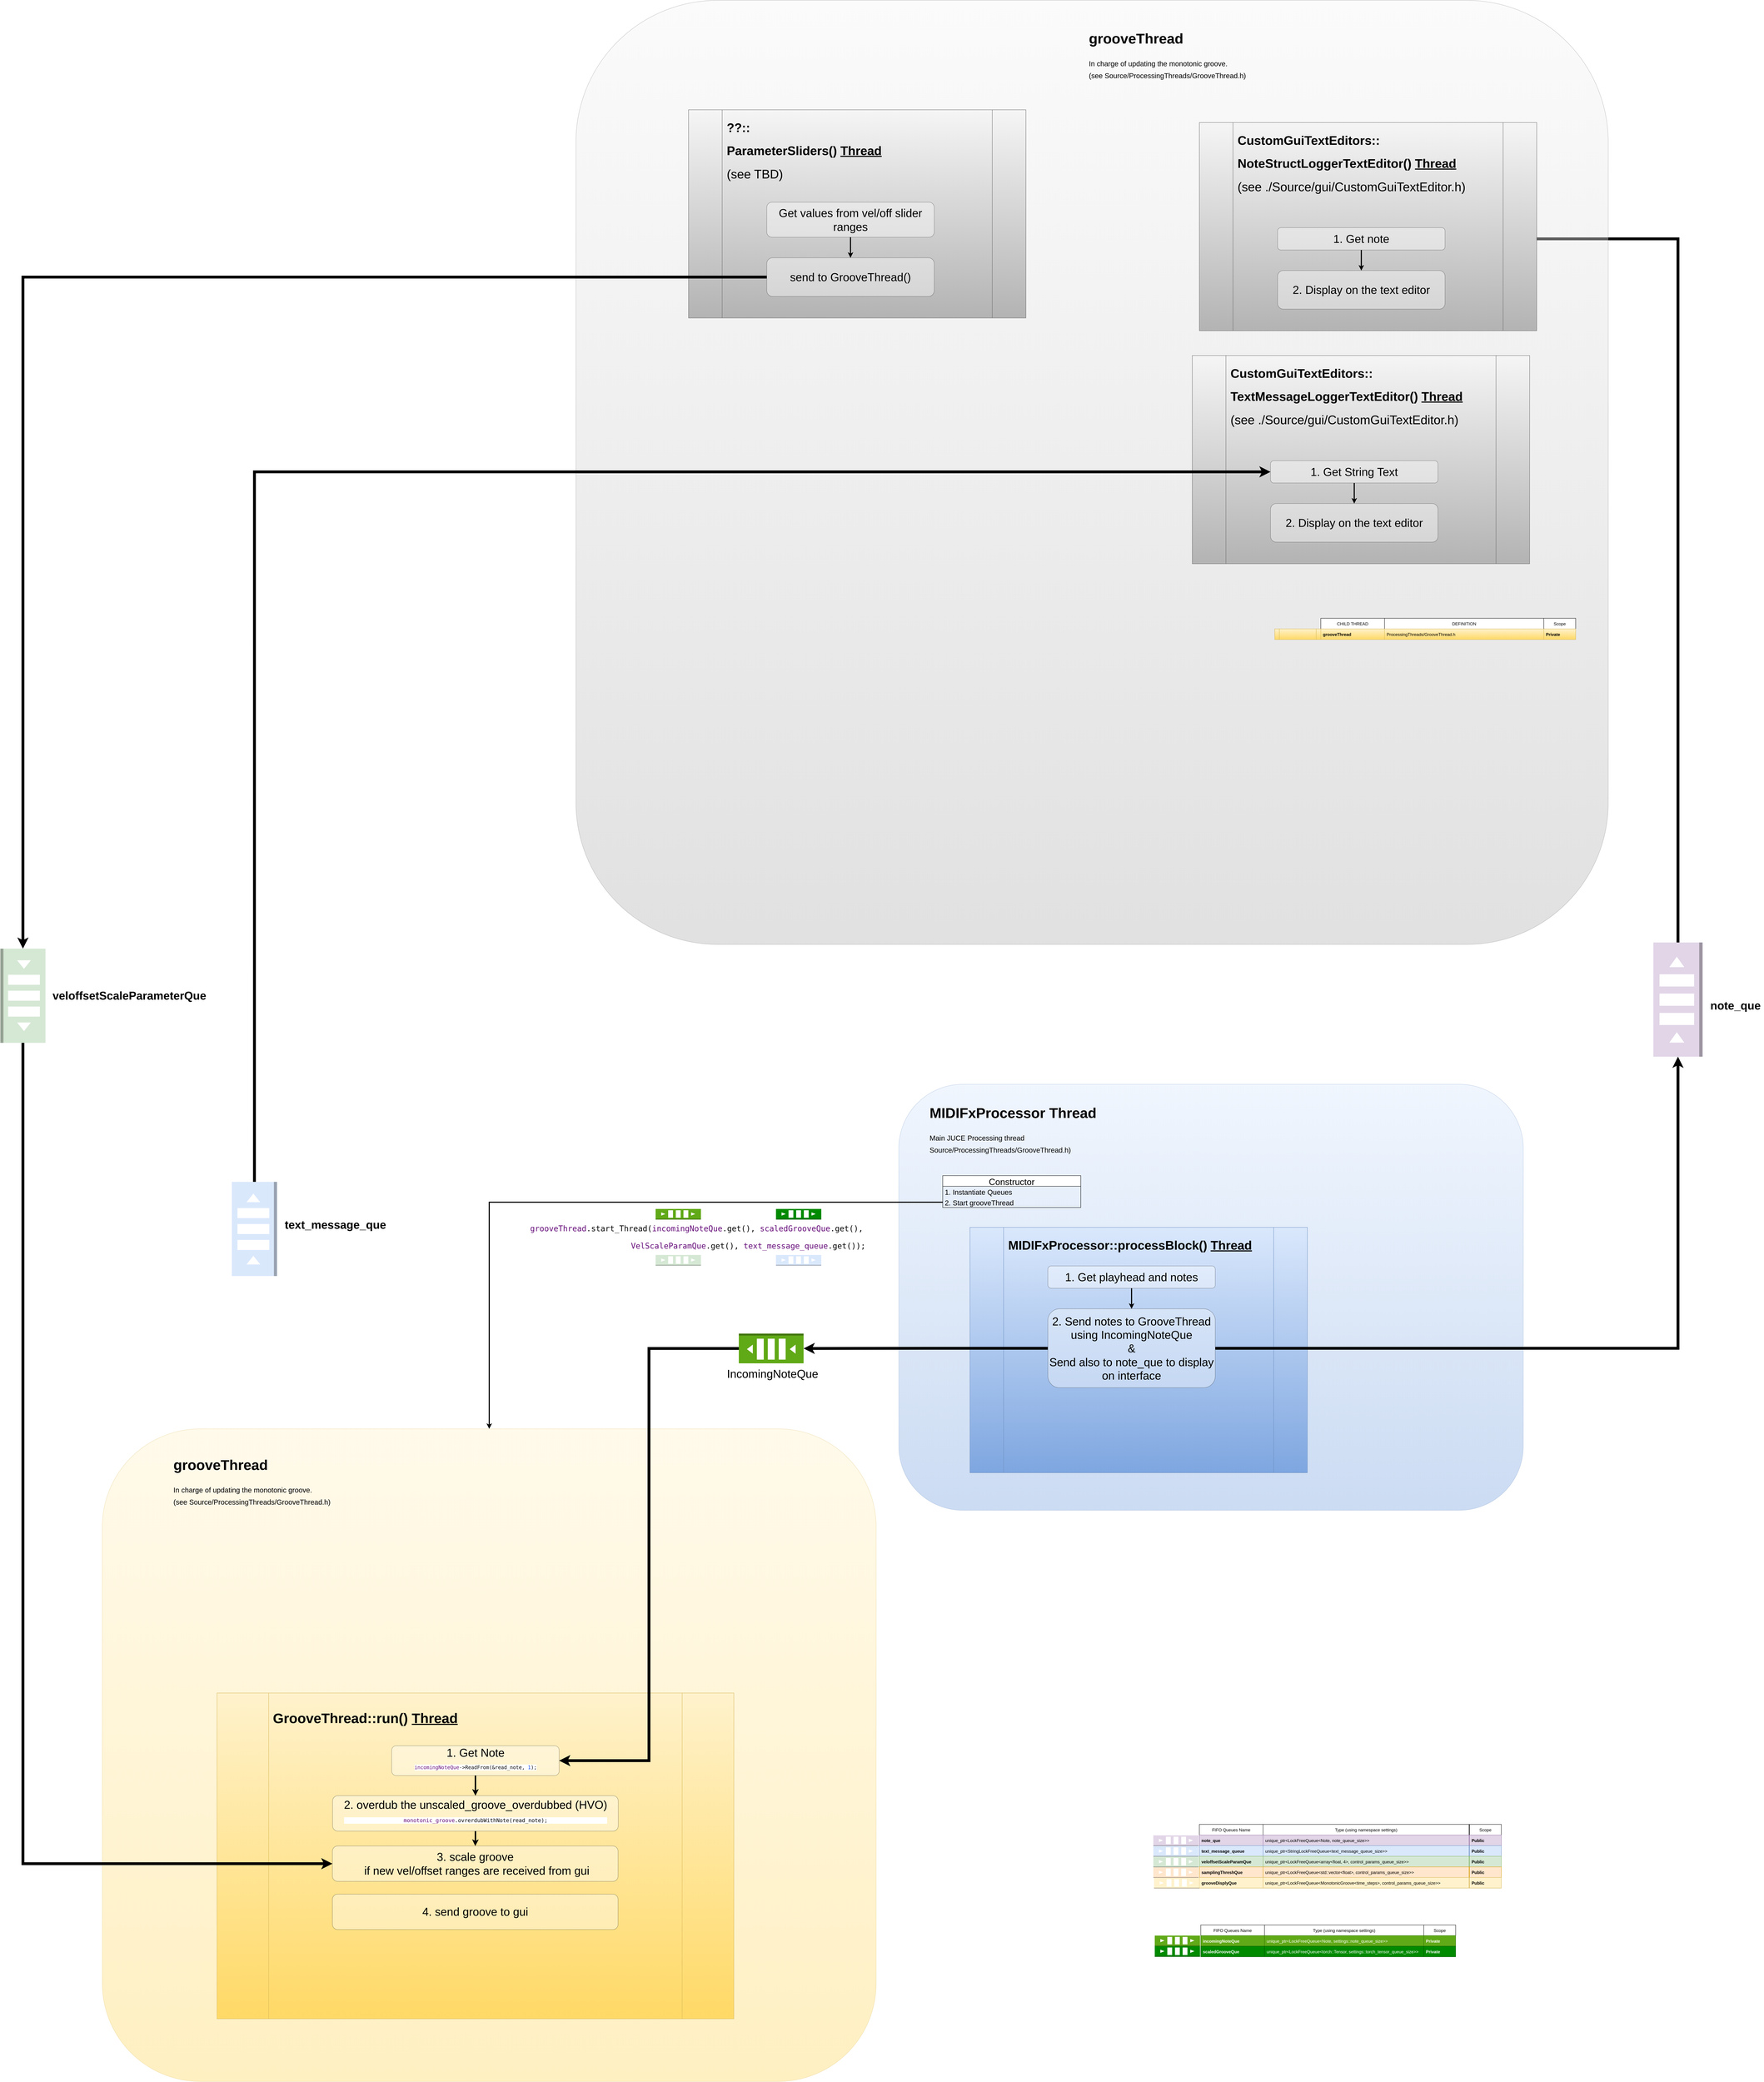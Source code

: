<mxfile version="20.2.3" type="device"><diagram name="Page-1" id="e56a1550-8fbb-45ad-956c-1786394a9013"><mxGraphModel dx="26260" dy="14520" grid="0" gridSize="10" guides="1" tooltips="1" connect="1" arrows="1" fold="1" page="1" pageScale="1" pageWidth="6000" pageHeight="6000" background="none" math="0" shadow="0"><root><mxCell id="0"/><mxCell id="1" parent="0"/><mxCell id="4PT5_sOvGqFhxjCE4nmB-190" value="" style="group" parent="1" vertex="1" connectable="0"><mxGeometry x="-11396" y="3473" width="2186" height="1843" as="geometry"/></mxCell><mxCell id="4PT5_sOvGqFhxjCE4nmB-179" value="" style="rounded=1;whiteSpace=wrap;html=1;fontSize=22;gradientDirection=south;opacity=40;fillColor=#fff2cc;strokeColor=#d6b656;gradientColor=#ffd966;" parent="4PT5_sOvGqFhxjCE4nmB-190" vertex="1"><mxGeometry width="2186" height="1843" as="geometry"/></mxCell><mxCell id="4PT5_sOvGqFhxjCE4nmB-183" value="&lt;p style=&quot;line-height: 0.6;&quot;&gt;&lt;/p&gt;&lt;h1 style=&quot;font-size: 40px;&quot;&gt;&lt;font style=&quot;font-size: 40px;&quot;&gt;grooveThread&lt;/font&gt;&lt;/h1&gt;&lt;p style=&quot;&quot;&gt;&lt;font style=&quot;font-size: 20px;&quot;&gt;In charge of updating the monotonic groove.&amp;nbsp;&lt;br&gt;&lt;/font&gt;&lt;span style=&quot;font-size: 20px; background-color: initial;&quot;&gt;(see Source/ProcessingThreads/GrooveThread.h)&lt;/span&gt;&lt;/p&gt;&lt;p&gt;&lt;/p&gt;" style="text;html=1;strokeColor=none;fillColor=none;spacing=5;spacingTop=-20;whiteSpace=wrap;overflow=hidden;rounded=0;fontSize=28;" parent="4PT5_sOvGqFhxjCE4nmB-190" vertex="1"><mxGeometry x="196" y="60" width="480" height="170" as="geometry"/></mxCell><mxCell id="4PT5_sOvGqFhxjCE4nmB-180" value="" style="group" parent="4PT5_sOvGqFhxjCE4nmB-190" vertex="1" connectable="0"><mxGeometry x="324" y="746" width="1460" height="920" as="geometry"/></mxCell><mxCell id="4PT5_sOvGqFhxjCE4nmB-181" value="&lt;h1&gt;&lt;br&gt;&lt;/h1&gt;" style="shape=process;whiteSpace=wrap;html=1;backgroundOutline=1;fillColor=#fff2cc;strokeColor=#d6b656;gradientColor=#ffd966;align=left;" parent="4PT5_sOvGqFhxjCE4nmB-180" vertex="1"><mxGeometry width="1460" height="920" as="geometry"/></mxCell><mxCell id="4PT5_sOvGqFhxjCE4nmB-185" value="&lt;p style=&quot;line-height: 0.6; font-size: 39px;&quot;&gt;&lt;/p&gt;&lt;h1 style=&quot;font-size: 39px;&quot;&gt;&lt;font style=&quot;font-size: 39px;&quot;&gt;&lt;font style=&quot;font-size: 39px; line-height: 0;&quot;&gt;GrooveThread::run() &lt;u&gt;Thread&lt;/u&gt;&lt;/font&gt;&lt;br style=&quot;font-size: 39px;&quot;&gt;&lt;/font&gt;&lt;/h1&gt;&lt;p style=&quot;font-size: 39px;&quot;&gt;&lt;/p&gt;" style="text;html=1;strokeColor=none;fillColor=none;spacing=5;spacingTop=-20;whiteSpace=wrap;overflow=hidden;rounded=0;fontSize=39;" parent="4PT5_sOvGqFhxjCE4nmB-180" vertex="1"><mxGeometry x="153" y="20" width="625" height="93" as="geometry"/></mxCell><mxCell id="sedbQKEv7gFRMfFHv74C-4" style="edgeStyle=orthogonalEdgeStyle;rounded=0;orthogonalLoop=1;jettySize=auto;html=1;exitX=0.5;exitY=1;exitDx=0;exitDy=0;entryX=0.5;entryY=0;entryDx=0;entryDy=0;strokeWidth=4;fontSize=2;" parent="4PT5_sOvGqFhxjCE4nmB-180" source="4PT5_sOvGqFhxjCE4nmB-186" target="sedbQKEv7gFRMfFHv74C-3" edge="1"><mxGeometry relative="1" as="geometry"/></mxCell><mxCell id="4PT5_sOvGqFhxjCE4nmB-186" value="1. Get Note&lt;br&gt;&lt;pre style=&quot;background-color: rgb(255, 255, 255); color: rgb(8, 8, 8); font-family: &amp;quot;JetBrains Mono&amp;quot;, monospace; font-size: 14px;&quot;&gt;&lt;span style=&quot;color:#660e7a;&quot;&gt;incomingNoteQue&lt;/span&gt;-&amp;gt;ReadFrom(&amp;amp;&lt;span style=&quot;color:#000000;&quot;&gt;read_note&lt;/span&gt;, &lt;span style=&quot;color:#1750eb;&quot;&gt;1&lt;/span&gt;);&lt;/pre&gt;" style="rounded=1;whiteSpace=wrap;html=1;fontFamily=Helvetica;fontSize=32;fontColor=default;gradientDirection=south;opacity=40;" parent="4PT5_sOvGqFhxjCE4nmB-180" vertex="1"><mxGeometry x="493.5" y="149" width="473" height="84" as="geometry"/></mxCell><mxCell id="7hCUQP2DU2QRPHGfmZsx-8" style="edgeStyle=orthogonalEdgeStyle;rounded=0;orthogonalLoop=1;jettySize=auto;html=1;exitX=0.5;exitY=1;exitDx=0;exitDy=0;entryX=0.5;entryY=0;entryDx=0;entryDy=0;fontSize=15;strokeWidth=4;" edge="1" parent="4PT5_sOvGqFhxjCE4nmB-180" source="sedbQKEv7gFRMfFHv74C-3" target="7hCUQP2DU2QRPHGfmZsx-7"><mxGeometry relative="1" as="geometry"/></mxCell><mxCell id="sedbQKEv7gFRMfFHv74C-3" value="&lt;div style=&quot;&quot;&gt;&lt;span style=&quot;background-color: initial;&quot;&gt;2. overdub the unscaled_groove_overdubbed (HVO)&lt;/span&gt;&lt;/div&gt;&lt;div style=&quot;font-size: 15px;&quot;&gt;&lt;pre style=&quot;background-color: rgb(255, 255, 255); color: rgb(8, 8, 8); font-family: &amp;quot;JetBrains Mono&amp;quot;, monospace;&quot;&gt;&lt;span style=&quot;color:#660e7a;&quot;&gt;monotonic_groove&lt;/span&gt;.ovrerdubWithNote(&lt;span style=&quot;color:#000000;&quot;&gt;read_note&lt;/span&gt;);&lt;/pre&gt;&lt;/div&gt;" style="rounded=1;whiteSpace=wrap;html=1;fontFamily=Helvetica;fontSize=32;fontColor=default;gradientDirection=south;opacity=40;align=center;" parent="4PT5_sOvGqFhxjCE4nmB-180" vertex="1"><mxGeometry x="326.5" y="290" width="807" height="100" as="geometry"/></mxCell><mxCell id="7hCUQP2DU2QRPHGfmZsx-7" value="&lt;div style=&quot;&quot;&gt;&lt;span style=&quot;background-color: initial;&quot;&gt;3. scale groove&lt;/span&gt;&lt;/div&gt;&lt;div style=&quot;&quot;&gt;&lt;span style=&quot;background-color: initial;&quot;&gt;&amp;nbsp;if new vel/offset ranges are received from gui&lt;/span&gt;&lt;/div&gt;" style="rounded=1;whiteSpace=wrap;html=1;fontFamily=Helvetica;fontSize=32;fontColor=default;gradientDirection=south;opacity=40;align=center;" vertex="1" parent="4PT5_sOvGqFhxjCE4nmB-180"><mxGeometry x="326" y="432" width="807" height="100" as="geometry"/></mxCell><mxCell id="7hCUQP2DU2QRPHGfmZsx-25" value="&lt;div style=&quot;&quot;&gt;&lt;span style=&quot;background-color: initial;&quot;&gt;4. send groove to gu&lt;/span&gt;&lt;span style=&quot;background-color: initial;&quot;&gt;i&lt;/span&gt;&lt;/div&gt;" style="rounded=1;whiteSpace=wrap;html=1;fontFamily=Helvetica;fontSize=32;fontColor=default;gradientDirection=south;opacity=40;align=center;" vertex="1" parent="4PT5_sOvGqFhxjCE4nmB-180"><mxGeometry x="326" y="568" width="807" height="100" as="geometry"/></mxCell><mxCell id="4PT5_sOvGqFhxjCE4nmB-166" value="" style="rounded=1;whiteSpace=wrap;html=1;fontSize=22;gradientDirection=south;opacity=40;fillColor=#dae8fc;strokeColor=#6c8ebf;gradientColor=#7ea6e0;" parent="1" vertex="1"><mxGeometry x="-9146" y="2500" width="1764" height="1203" as="geometry"/></mxCell><mxCell id="4PT5_sOvGqFhxjCE4nmB-132" value="&lt;p style=&quot;line-height: 0.6;&quot;&gt;&lt;/p&gt;&lt;h1 style=&quot;font-size: 40px;&quot;&gt;&lt;font style=&quot;font-size: 40px;&quot;&gt;MIDIFxProcessor Thread&lt;/font&gt;&lt;/h1&gt;&lt;p style=&quot;&quot;&gt;&lt;span style=&quot;font-size: 20px; background-color: initial;&quot;&gt;Main JUCE Processing thread Source/ProcessingThreads/GrooveThread.h)&lt;/span&gt;&lt;/p&gt;&lt;p&gt;&lt;/p&gt;" style="text;html=1;strokeColor=none;fillColor=none;spacing=5;spacingTop=-20;whiteSpace=wrap;overflow=hidden;rounded=0;fontSize=28;" parent="1" vertex="1"><mxGeometry x="-9064" y="2539" width="480" height="170" as="geometry"/></mxCell><mxCell id="4PT5_sOvGqFhxjCE4nmB-134" value="&lt;h1&gt;&lt;br&gt;&lt;/h1&gt;" style="text;html=1;strokeColor=none;fillColor=none;align=center;verticalAlign=middle;whiteSpace=wrap;rounded=0;fontSize=20;" parent="1" vertex="1"><mxGeometry x="-9169" y="2480" width="160" height="30" as="geometry"/></mxCell><mxCell id="4PT5_sOvGqFhxjCE4nmB-135" value="Constructor" style="swimlane;fontStyle=0;childLayout=stackLayout;horizontal=1;startSize=30;horizontalStack=0;resizeParent=1;resizeParentMax=0;resizeLast=0;collapsible=1;marginBottom=0;fontSize=25;" parent="1" vertex="1"><mxGeometry x="-9022" y="2758" width="390" height="90" as="geometry"/></mxCell><mxCell id="4PT5_sOvGqFhxjCE4nmB-136" value="1. Instantiate Queues" style="text;strokeColor=none;fillColor=none;align=left;verticalAlign=middle;spacingLeft=4;spacingRight=4;overflow=hidden;points=[[0,0.5],[1,0.5]];portConstraint=eastwest;rotatable=0;fontSize=20;" parent="4PT5_sOvGqFhxjCE4nmB-135" vertex="1"><mxGeometry y="30" width="390" height="30" as="geometry"/></mxCell><mxCell id="4PT5_sOvGqFhxjCE4nmB-137" value="2. Start grooveThread" style="text;strokeColor=none;fillColor=none;align=left;verticalAlign=middle;spacingLeft=4;spacingRight=4;overflow=hidden;points=[[0,0.5],[1,0.5]];portConstraint=eastwest;rotatable=0;fontSize=20;" parent="4PT5_sOvGqFhxjCE4nmB-135" vertex="1"><mxGeometry y="60" width="390" height="30" as="geometry"/></mxCell><mxCell id="4PT5_sOvGqFhxjCE4nmB-140" style="edgeStyle=orthogonalEdgeStyle;rounded=0;orthogonalLoop=1;jettySize=auto;html=1;fontSize=32;strokeWidth=3;" parent="1" source="4PT5_sOvGqFhxjCE4nmB-137" target="4PT5_sOvGqFhxjCE4nmB-179" edge="1"><mxGeometry relative="1" as="geometry"><mxPoint x="-10555.857" y="3468" as="targetPoint"/></mxGeometry></mxCell><mxCell id="4PT5_sOvGqFhxjCE4nmB-162" value="" style="group" parent="1" vertex="1" connectable="0"><mxGeometry x="-9833" y="2852" width="468.0" height="160" as="geometry"/></mxCell><mxCell id="4PT5_sOvGqFhxjCE4nmB-157" value="&lt;pre style=&quot;color: rgb(8, 8, 8); font-family: &amp;quot;JetBrains Mono&amp;quot;, monospace; font-size: 22px;&quot;&gt;&lt;font style=&quot;font-size: 22px;&quot;&gt;&lt;span style=&quot;color: rgb(102, 14, 122);&quot;&gt;grooveThread&lt;/span&gt;.start_Thread(&lt;span style=&quot;color: rgb(102, 14, 122);&quot;&gt;incomingNoteQue&lt;/span&gt;.get(), &lt;span style=&quot;color: rgb(102, 14, 122);&quot;&gt;scaledGrooveQue&lt;/span&gt;.get(), &lt;/font&gt;&lt;/pre&gt;&lt;pre style=&quot;color: rgb(8, 8, 8); font-family: &amp;quot;JetBrains Mono&amp;quot;, monospace; font-size: 22px;&quot;&gt;&lt;font style=&quot;font-size: 22px;&quot;&gt;&lt;span style=&quot;color: rgb(102, 14, 122);&quot;&gt;&lt;span style=&quot;white-space: pre;&quot;&gt;&#9;&lt;/span&gt;&lt;span style=&quot;white-space: pre;&quot;&gt;&#9;&lt;/span&gt;     VelScaleParamQue&lt;/span&gt;.get(), &lt;span style=&quot;color: rgb(102, 14, 122);&quot;&gt;text_message_queue&lt;/span&gt;.get());&lt;/font&gt;&lt;/pre&gt;" style="edgeLabel;html=1;align=center;verticalAlign=middle;resizable=0;points=[];fontSize=23;" parent="4PT5_sOvGqFhxjCE4nmB-162" vertex="1" connectable="0"><mxGeometry x="122" y="80.0" as="geometry"/></mxCell><mxCell id="4PT5_sOvGqFhxjCE4nmB-158" value="" style="outlineConnect=0;dashed=0;verticalLabelPosition=bottom;verticalAlign=top;align=center;html=1;shape=mxgraph.aws3.queue;fillColor=#dae8fc;strokeColor=#6c8ebf;" parent="4PT5_sOvGqFhxjCE4nmB-162" vertex="1"><mxGeometry x="340" y="130" width="128.0" height="30" as="geometry"/></mxCell><mxCell id="4PT5_sOvGqFhxjCE4nmB-159" value="" style="outlineConnect=0;dashed=0;verticalLabelPosition=bottom;verticalAlign=top;align=center;html=1;shape=mxgraph.aws3.queue;fillColor=#d5e8d4;strokeColor=#82b366;" parent="4PT5_sOvGqFhxjCE4nmB-162" vertex="1"><mxGeometry y="130" width="128.0" height="30" as="geometry"/></mxCell><mxCell id="4PT5_sOvGqFhxjCE4nmB-160" value="" style="outlineConnect=0;dashed=0;verticalLabelPosition=bottom;verticalAlign=top;align=center;html=1;shape=mxgraph.aws3.queue;fillColor=#60a917;strokeColor=#2D7600;fontColor=#ffffff;" parent="4PT5_sOvGqFhxjCE4nmB-162" vertex="1"><mxGeometry width="128.0" height="30" as="geometry"/></mxCell><mxCell id="4PT5_sOvGqFhxjCE4nmB-161" value="" style="outlineConnect=0;dashed=0;verticalLabelPosition=bottom;verticalAlign=top;align=center;html=1;shape=mxgraph.aws3.queue;fillColor=#008a00;strokeColor=#005700;fontColor=#ffffff;" parent="4PT5_sOvGqFhxjCE4nmB-162" vertex="1"><mxGeometry x="340" width="128.0" height="30" as="geometry"/></mxCell><mxCell id="4PT5_sOvGqFhxjCE4nmB-168" value="" style="group;fillColor=#dae8fc;gradientColor=#7ea6e0;strokeColor=#6c8ebf;" parent="1" vertex="1" connectable="0"><mxGeometry x="-8945" y="2904" width="953" height="693" as="geometry"/></mxCell><mxCell id="4PT5_sOvGqFhxjCE4nmB-131" value="&lt;h1&gt;&lt;br&gt;&lt;/h1&gt;" style="shape=process;whiteSpace=wrap;html=1;backgroundOutline=1;fillColor=#dae8fc;strokeColor=#6c8ebf;gradientColor=#7ea6e0;align=left;gradientDirection=south;" parent="4PT5_sOvGqFhxjCE4nmB-168" vertex="1"><mxGeometry width="953" height="693" as="geometry"/></mxCell><mxCell id="4PT5_sOvGqFhxjCE4nmB-167" value="&lt;p style=&quot;line-height: 0.6; font-size: 35px;&quot;&gt;&lt;/p&gt;&lt;h1 style=&quot;font-size: 35px;&quot;&gt;&lt;font style=&quot;font-size: 35px;&quot;&gt;&lt;font style=&quot;font-size: 35px; line-height: 0;&quot;&gt;MIDIFxProcessor::processBlock() &lt;u&gt;Thread&lt;/u&gt;&lt;/font&gt;&lt;br style=&quot;font-size: 35px;&quot;&gt;&lt;/font&gt;&lt;/h1&gt;&lt;p style=&quot;font-size: 35px;&quot;&gt;&lt;/p&gt;" style="text;html=1;strokeColor=none;fillColor=none;spacing=5;spacingTop=-20;whiteSpace=wrap;overflow=hidden;rounded=0;fontSize=35;" parent="4PT5_sOvGqFhxjCE4nmB-168" vertex="1"><mxGeometry x="103" y="5" width="766" height="86" as="geometry"/></mxCell><mxCell id="4PT5_sOvGqFhxjCE4nmB-187" style="edgeStyle=orthogonalEdgeStyle;shape=connector;rounded=0;orthogonalLoop=1;jettySize=auto;html=1;exitX=0.5;exitY=1;exitDx=0;exitDy=0;entryX=0.5;entryY=0;entryDx=0;entryDy=0;labelBackgroundColor=default;fontFamily=Helvetica;fontSize=45;fontColor=default;endArrow=classic;strokeColor=default;strokeWidth=3;" parent="4PT5_sOvGqFhxjCE4nmB-168" source="4PT5_sOvGqFhxjCE4nmB-169" target="4PT5_sOvGqFhxjCE4nmB-170" edge="1"><mxGeometry relative="1" as="geometry"/></mxCell><mxCell id="4PT5_sOvGqFhxjCE4nmB-169" value="1. Get playhead and notes" style="rounded=1;whiteSpace=wrap;html=1;fontFamily=Helvetica;fontSize=32;fontColor=default;gradientDirection=south;opacity=40;" parent="4PT5_sOvGqFhxjCE4nmB-168" vertex="1"><mxGeometry x="220" y="109" width="473" height="63" as="geometry"/></mxCell><mxCell id="4PT5_sOvGqFhxjCE4nmB-170" value="2. Send notes to GrooveThread&lt;br&gt;using IncomingNoteQue&lt;br&gt;&amp;amp;&lt;br&gt;Send also to note_que to display on interface" style="rounded=1;whiteSpace=wrap;html=1;fontFamily=Helvetica;fontSize=32;fontColor=default;gradientDirection=south;opacity=40;" parent="4PT5_sOvGqFhxjCE4nmB-168" vertex="1"><mxGeometry x="220" y="230" width="473" height="223" as="geometry"/></mxCell><mxCell id="4PT5_sOvGqFhxjCE4nmB-173" style="edgeStyle=orthogonalEdgeStyle;shape=connector;rounded=0;orthogonalLoop=1;jettySize=auto;html=1;labelBackgroundColor=default;fontFamily=Helvetica;fontSize=32;fontColor=default;endArrow=classic;strokeColor=default;strokeWidth=8;" parent="1" source="4PT5_sOvGqFhxjCE4nmB-170" target="4PT5_sOvGqFhxjCE4nmB-172" edge="1"><mxGeometry relative="1" as="geometry"/></mxCell><mxCell id="4PT5_sOvGqFhxjCE4nmB-178" value="" style="group" parent="1" vertex="1" connectable="0"><mxGeometry x="-9641" y="3204" width="276" height="139" as="geometry"/></mxCell><mxCell id="4PT5_sOvGqFhxjCE4nmB-172" value="" style="outlineConnect=0;dashed=0;verticalLabelPosition=bottom;verticalAlign=top;align=center;html=1;shape=mxgraph.aws3.queue;fillColor=#60a917;strokeColor=#2D7600;fontColor=#ffffff;rotation=-180;" parent="4PT5_sOvGqFhxjCE4nmB-178" vertex="1"><mxGeometry x="43" width="183" height="84" as="geometry"/></mxCell><mxCell id="4PT5_sOvGqFhxjCE4nmB-177" value="&lt;span style=&quot;font-size: 32px;&quot;&gt;IncomingNoteQue&lt;/span&gt;" style="text;html=1;align=center;verticalAlign=middle;resizable=0;points=[];autosize=1;strokeColor=none;fillColor=none;fontSize=6;fontFamily=Helvetica;fontColor=default;" parent="4PT5_sOvGqFhxjCE4nmB-178" vertex="1"><mxGeometry y="89" width="276" height="50" as="geometry"/></mxCell><mxCell id="4PT5_sOvGqFhxjCE4nmB-174" style="edgeStyle=orthogonalEdgeStyle;shape=connector;rounded=0;orthogonalLoop=1;jettySize=auto;html=1;exitX=1;exitY=0.5;exitDx=0;exitDy=0;exitPerimeter=0;labelBackgroundColor=default;fontFamily=Helvetica;fontSize=44;fontColor=default;endArrow=classic;strokeColor=default;strokeWidth=8;entryX=1;entryY=0.5;entryDx=0;entryDy=0;" parent="1" source="4PT5_sOvGqFhxjCE4nmB-172" target="4PT5_sOvGqFhxjCE4nmB-186" edge="1"><mxGeometry relative="1" as="geometry"><mxPoint x="-9924" y="3232.5" as="targetPoint"/></mxGeometry></mxCell><mxCell id="4PT5_sOvGqFhxjCE4nmB-222" style="edgeStyle=orthogonalEdgeStyle;shape=connector;rounded=0;orthogonalLoop=1;jettySize=auto;html=1;exitX=1;exitY=0.5;exitDx=0;exitDy=0;labelBackgroundColor=default;fontFamily=Helvetica;fontSize=45;fontColor=default;endArrow=classic;strokeColor=default;strokeWidth=8;" parent="1" source="4PT5_sOvGqFhxjCE4nmB-170" target="4PT5_sOvGqFhxjCE4nmB-198" edge="1"><mxGeometry relative="1" as="geometry"><mxPoint x="-6880.333" y="2261.333" as="targetPoint"/></mxGeometry></mxCell><mxCell id="4PT5_sOvGqFhxjCE4nmB-223" style="edgeStyle=orthogonalEdgeStyle;shape=connector;rounded=0;orthogonalLoop=1;jettySize=auto;html=1;entryX=1;entryY=0.5;entryDx=0;entryDy=0;labelBackgroundColor=default;fontFamily=Helvetica;fontSize=45;fontColor=default;endArrow=classic;strokeColor=default;strokeWidth=8;exitX=1;exitY=0.5;exitDx=0;exitDy=0;exitPerimeter=0;" parent="1" source="4PT5_sOvGqFhxjCE4nmB-198" target="4PT5_sOvGqFhxjCE4nmB-214" edge="1"><mxGeometry relative="1" as="geometry"/></mxCell><mxCell id="4PT5_sOvGqFhxjCE4nmB-192" value="" style="rounded=1;whiteSpace=wrap;html=1;fontSize=22;gradientDirection=south;opacity=40;fillColor=#f5f5f5;strokeColor=#666666;gradientColor=#b3b3b3;" parent="1" vertex="1"><mxGeometry x="-10058" y="-561" width="2916" height="2666" as="geometry"/></mxCell><mxCell id="4PT5_sOvGqFhxjCE4nmB-193" value="&lt;p style=&quot;line-height: 0.6;&quot;&gt;&lt;/p&gt;&lt;h1 style=&quot;font-size: 40px;&quot;&gt;&lt;font style=&quot;font-size: 40px;&quot;&gt;grooveThread&lt;/font&gt;&lt;/h1&gt;&lt;p style=&quot;&quot;&gt;&lt;font style=&quot;font-size: 20px;&quot;&gt;In charge of updating the monotonic groove.&amp;nbsp;&lt;br&gt;&lt;/font&gt;&lt;span style=&quot;font-size: 20px; background-color: initial;&quot;&gt;(see Source/ProcessingThreads/GrooveThread.h)&lt;/span&gt;&lt;/p&gt;&lt;p&gt;&lt;/p&gt;" style="text;html=1;strokeColor=none;fillColor=none;spacing=5;spacingTop=-20;whiteSpace=wrap;overflow=hidden;rounded=0;fontSize=28;" parent="1" vertex="1"><mxGeometry x="-8614" y="-495" width="480" height="170" as="geometry"/></mxCell><mxCell id="4PT5_sOvGqFhxjCE4nmB-224" value="" style="group" parent="1" vertex="1" connectable="0"><mxGeometry x="-8297" y="-216" width="953" height="588" as="geometry"/></mxCell><mxCell id="4PT5_sOvGqFhxjCE4nmB-211" value="&lt;h1&gt;&lt;br&gt;&lt;/h1&gt;" style="shape=process;whiteSpace=wrap;html=1;backgroundOutline=1;fillColor=#f5f5f5;strokeColor=#666666;gradientColor=#b3b3b3;align=left;gradientDirection=south;" parent="4PT5_sOvGqFhxjCE4nmB-224" vertex="1"><mxGeometry width="953" height="588" as="geometry"/></mxCell><mxCell id="4PT5_sOvGqFhxjCE4nmB-212" value="&lt;p style=&quot;line-height: 0.6; font-size: 35px;&quot;&gt;&lt;/p&gt;&lt;h1 style=&quot;font-size: 35px;&quot;&gt;&lt;font style=&quot;font-size: 35px;&quot;&gt;&lt;font style=&quot;font-size: 35px; line-height: 0;&quot;&gt;CustomGuiTextEditors::&lt;/font&gt;&lt;/font&gt;&lt;/h1&gt;&lt;h1 style=&quot;font-size: 35px;&quot;&gt;&lt;font style=&quot;font-size: 35px;&quot;&gt;&lt;font style=&quot;font-size: 35px; line-height: 0;&quot;&gt;NoteStructLoggerTextEditor() &lt;u&gt;Thread&lt;/u&gt;&lt;br&gt;&lt;/font&gt;&lt;/font&gt;&lt;/h1&gt;&lt;div&gt;&lt;font style=&quot;font-size: 35px;&quot;&gt;&lt;font style=&quot;font-size: 35px; line-height: 0;&quot;&gt;(see ./Source/gui/CustomGuiTextEditor.h)&lt;/font&gt;&lt;/font&gt;&lt;/div&gt;&lt;p style=&quot;font-size: 35px;&quot;&gt;&lt;/p&gt;" style="text;html=1;strokeColor=none;fillColor=none;spacing=5;spacingTop=-20;whiteSpace=wrap;overflow=hidden;rounded=0;fontSize=35;" parent="4PT5_sOvGqFhxjCE4nmB-224" vertex="1"><mxGeometry x="103" y="5" width="744" height="237" as="geometry"/></mxCell><mxCell id="4PT5_sOvGqFhxjCE4nmB-214" value="1. Get note" style="rounded=1;whiteSpace=wrap;html=1;fontFamily=Helvetica;fontSize=32;fontColor=default;gradientDirection=south;opacity=40;" parent="4PT5_sOvGqFhxjCE4nmB-224" vertex="1"><mxGeometry x="221" y="297" width="473" height="63" as="geometry"/></mxCell><mxCell id="4PT5_sOvGqFhxjCE4nmB-215" value="2. Display on the text editor" style="rounded=1;whiteSpace=wrap;html=1;fontFamily=Helvetica;fontSize=32;fontColor=default;gradientDirection=south;opacity=40;" parent="4PT5_sOvGqFhxjCE4nmB-224" vertex="1"><mxGeometry x="221" y="418" width="473" height="109" as="geometry"/></mxCell><mxCell id="4PT5_sOvGqFhxjCE4nmB-213" style="edgeStyle=orthogonalEdgeStyle;shape=connector;rounded=0;orthogonalLoop=1;jettySize=auto;html=1;exitX=0.5;exitY=1;exitDx=0;exitDy=0;entryX=0.5;entryY=0;entryDx=0;entryDy=0;labelBackgroundColor=default;fontFamily=Helvetica;fontSize=45;fontColor=default;endArrow=classic;strokeColor=default;strokeWidth=3;" parent="4PT5_sOvGqFhxjCE4nmB-224" source="4PT5_sOvGqFhxjCE4nmB-214" target="4PT5_sOvGqFhxjCE4nmB-215" edge="1"><mxGeometry relative="1" as="geometry"/></mxCell><mxCell id="4PT5_sOvGqFhxjCE4nmB-225" value="" style="group" parent="1" vertex="1" connectable="0"><mxGeometry x="-8317" y="442" width="1083" height="764" as="geometry"/></mxCell><mxCell id="4PT5_sOvGqFhxjCE4nmB-226" value="&lt;h1&gt;&lt;br&gt;&lt;/h1&gt;" style="shape=process;whiteSpace=wrap;html=1;backgroundOutline=1;fillColor=#f5f5f5;strokeColor=#666666;gradientColor=#b3b3b3;align=left;gradientDirection=south;" parent="4PT5_sOvGqFhxjCE4nmB-225" vertex="1"><mxGeometry width="953" height="588" as="geometry"/></mxCell><mxCell id="4PT5_sOvGqFhxjCE4nmB-227" value="&lt;p style=&quot;line-height: 0.6; font-size: 35px;&quot;&gt;&lt;/p&gt;&lt;h1 style=&quot;font-size: 35px;&quot;&gt;&lt;font style=&quot;font-size: 35px;&quot;&gt;&lt;font style=&quot;font-size: 35px; line-height: 0;&quot;&gt;CustomGuiTextEditors::&lt;/font&gt;&lt;/font&gt;&lt;/h1&gt;&lt;h1 style=&quot;font-size: 35px;&quot;&gt;&lt;font style=&quot;font-size: 35px;&quot;&gt;&lt;font style=&quot;font-size: 35px; line-height: 0;&quot;&gt;TextMessageLoggerTextEditor() &lt;u&gt;Thread&lt;/u&gt;&lt;br&gt;&lt;/font&gt;&lt;/font&gt;&lt;/h1&gt;&lt;div&gt;&lt;font style=&quot;font-size: 35px;&quot;&gt;&lt;font style=&quot;font-size: 35px; line-height: 0;&quot;&gt;(see ./Source/gui/CustomGuiTextEditor.h)&lt;/font&gt;&lt;/font&gt;&lt;/div&gt;&lt;p style=&quot;font-size: 35px;&quot;&gt;&lt;/p&gt;" style="text;html=1;strokeColor=none;fillColor=none;spacing=5;spacingTop=-20;whiteSpace=wrap;overflow=hidden;rounded=0;fontSize=35;" parent="4PT5_sOvGqFhxjCE4nmB-225" vertex="1"><mxGeometry x="103" y="5" width="744" height="237" as="geometry"/></mxCell><mxCell id="4PT5_sOvGqFhxjCE4nmB-228" value="1. Get String Text" style="rounded=1;whiteSpace=wrap;html=1;fontFamily=Helvetica;fontSize=32;fontColor=default;gradientDirection=south;opacity=40;" parent="4PT5_sOvGqFhxjCE4nmB-225" vertex="1"><mxGeometry x="221" y="297" width="473" height="63" as="geometry"/></mxCell><mxCell id="4PT5_sOvGqFhxjCE4nmB-229" value="2. Display on the text editor" style="rounded=1;whiteSpace=wrap;html=1;fontFamily=Helvetica;fontSize=32;fontColor=default;gradientDirection=south;opacity=40;" parent="4PT5_sOvGqFhxjCE4nmB-225" vertex="1"><mxGeometry x="221" y="418" width="473" height="109" as="geometry"/></mxCell><mxCell id="4PT5_sOvGqFhxjCE4nmB-230" style="edgeStyle=orthogonalEdgeStyle;shape=connector;rounded=0;orthogonalLoop=1;jettySize=auto;html=1;exitX=0.5;exitY=1;exitDx=0;exitDy=0;entryX=0.5;entryY=0;entryDx=0;entryDy=0;labelBackgroundColor=default;fontFamily=Helvetica;fontSize=45;fontColor=default;endArrow=classic;strokeColor=default;strokeWidth=3;" parent="4PT5_sOvGqFhxjCE4nmB-225" source="4PT5_sOvGqFhxjCE4nmB-228" target="4PT5_sOvGqFhxjCE4nmB-229" edge="1"><mxGeometry relative="1" as="geometry"/></mxCell><mxCell id="4PT5_sOvGqFhxjCE4nmB-188" value="" style="group" parent="4PT5_sOvGqFhxjCE4nmB-225" vertex="1" connectable="0"><mxGeometry x="233" y="454" width="850" height="310" as="geometry"/></mxCell><mxCell id="4PT5_sOvGqFhxjCE4nmB-124" value="" style="group" parent="4PT5_sOvGqFhxjCE4nmB-188" vertex="1" connectable="0"><mxGeometry y="288" width="850" height="60" as="geometry"/></mxCell><mxCell id="4PT5_sOvGqFhxjCE4nmB-53" value="CHILD THREAD" style="swimlane;fontStyle=0;childLayout=stackLayout;horizontal=1;startSize=30;horizontalStack=0;resizeParent=1;resizeParentMax=0;resizeLast=0;collapsible=1;marginBottom=0;" parent="4PT5_sOvGqFhxjCE4nmB-124" vertex="1"><mxGeometry x="130" width="180" height="60" as="geometry"><mxRectangle x="1090" y="20" width="150" height="30" as="alternateBounds"/></mxGeometry></mxCell><mxCell id="4PT5_sOvGqFhxjCE4nmB-54" value="grooveThread" style="text;strokeColor=#d6b656;fillColor=#fff2cc;align=left;verticalAlign=middle;spacingLeft=4;spacingRight=4;overflow=hidden;points=[[0,0.5],[1,0.5]];portConstraint=eastwest;rotatable=0;fontStyle=1;gradientColor=#ffd966;" parent="4PT5_sOvGqFhxjCE4nmB-53" vertex="1"><mxGeometry y="30" width="180" height="30" as="geometry"/></mxCell><mxCell id="4PT5_sOvGqFhxjCE4nmB-61" value="DEFINITION" style="swimlane;fontStyle=0;childLayout=stackLayout;horizontal=1;startSize=30;horizontalStack=0;resizeParent=1;resizeParentMax=0;resizeLast=0;collapsible=1;marginBottom=0;" parent="4PT5_sOvGqFhxjCE4nmB-124" vertex="1"><mxGeometry x="310" width="450" height="60" as="geometry"><mxRectangle x="1270" y="20" width="70" height="30" as="alternateBounds"/></mxGeometry></mxCell><mxCell id="4PT5_sOvGqFhxjCE4nmB-62" value="ProcessingThreads/GrooveThread.h" style="text;strokeColor=#d6b656;fillColor=#fff2cc;align=left;verticalAlign=middle;spacingLeft=4;spacingRight=4;overflow=hidden;points=[[0,0.5],[1,0.5]];portConstraint=eastwest;rotatable=0;gradientColor=#ffd966;" parent="4PT5_sOvGqFhxjCE4nmB-61" vertex="1"><mxGeometry y="30" width="450" height="30" as="geometry"/></mxCell><mxCell id="4PT5_sOvGqFhxjCE4nmB-69" value="Scope" style="swimlane;fontStyle=0;childLayout=stackLayout;horizontal=1;startSize=30;horizontalStack=0;resizeParent=1;resizeParentMax=0;resizeLast=0;collapsible=1;marginBottom=0;" parent="4PT5_sOvGqFhxjCE4nmB-124" vertex="1"><mxGeometry x="760" width="90" height="60" as="geometry"><mxRectangle x="1090" y="20" width="150" height="30" as="alternateBounds"/></mxGeometry></mxCell><mxCell id="4PT5_sOvGqFhxjCE4nmB-70" value="Private" style="text;strokeColor=#d6b656;fillColor=#fff2cc;align=left;verticalAlign=middle;spacingLeft=4;spacingRight=4;overflow=hidden;points=[[0,0.5],[1,0.5]];portConstraint=eastwest;rotatable=0;fontStyle=1;gradientColor=#ffd966;" parent="4PT5_sOvGqFhxjCE4nmB-69" vertex="1"><mxGeometry y="30" width="90" height="30" as="geometry"/></mxCell><mxCell id="4PT5_sOvGqFhxjCE4nmB-88" value="" style="shape=process;whiteSpace=wrap;html=1;backgroundOutline=1;fillColor=#fff2cc;strokeColor=#d6b656;gradientColor=#ffd966;" parent="4PT5_sOvGqFhxjCE4nmB-124" vertex="1"><mxGeometry y="30" width="130" height="30" as="geometry"/></mxCell><mxCell id="sedbQKEv7gFRMfFHv74C-1" style="edgeStyle=orthogonalEdgeStyle;rounded=0;orthogonalLoop=1;jettySize=auto;html=1;exitX=1;exitY=0.5;exitDx=0;exitDy=0;exitPerimeter=0;entryX=0;entryY=0.5;entryDx=0;entryDy=0;strokeWidth=8;" parent="1" source="4PT5_sOvGqFhxjCE4nmB-234" target="4PT5_sOvGqFhxjCE4nmB-228" edge="1"><mxGeometry relative="1" as="geometry"/></mxCell><mxCell id="sedbQKEv7gFRMfFHv74C-2" value="" style="group" parent="1" vertex="1" connectable="0"><mxGeometry x="-11030" y="2775.5" width="444" height="266" as="geometry"/></mxCell><mxCell id="4PT5_sOvGqFhxjCE4nmB-235" value="&lt;span style=&quot;font-size: 32px;&quot;&gt;text_message_que&lt;/span&gt;" style="text;html=1;align=center;verticalAlign=middle;resizable=0;points=[];autosize=1;strokeColor=none;fillColor=none;fontSize=6;fontFamily=Helvetica;fontColor=default;fontStyle=1" parent="sedbQKEv7gFRMfFHv74C-2" vertex="1"><mxGeometry x="140" y="96.5" width="304" height="50" as="geometry"/></mxCell><mxCell id="4PT5_sOvGqFhxjCE4nmB-234" value="" style="outlineConnect=0;dashed=0;verticalLabelPosition=bottom;verticalAlign=top;align=center;html=1;shape=mxgraph.aws3.queue;fillColor=#dae8fc;strokeColor=#6c8ebf;rotation=-90;" parent="sedbQKEv7gFRMfFHv74C-2" vertex="1"><mxGeometry x="-69.25" y="69.25" width="266" height="127.5" as="geometry"/></mxCell><mxCell id="4PT5_sOvGqFhxjCE4nmB-199" value="&lt;span style=&quot;font-size: 32px;&quot;&gt;note_que&lt;/span&gt;" style="text;html=1;align=center;verticalAlign=middle;resizable=0;points=[];autosize=1;strokeColor=none;fillColor=none;fontSize=6;fontFamily=Helvetica;fontColor=default;fontStyle=1" parent="1" vertex="1"><mxGeometry x="-6863" y="2253" width="160" height="50" as="geometry"/></mxCell><mxCell id="4PT5_sOvGqFhxjCE4nmB-198" value="" style="outlineConnect=0;dashed=0;verticalLabelPosition=bottom;verticalAlign=top;align=center;html=1;shape=mxgraph.aws3.queue;fillColor=#e1d5e7;strokeColor=#9673a6;rotation=-90;" parent="1" vertex="1"><mxGeometry x="-7106.25" y="2191.25" width="322.5" height="139" as="geometry"/></mxCell><mxCell id="7hCUQP2DU2QRPHGfmZsx-1" value="" style="group" vertex="1" connectable="0" parent="1"><mxGeometry x="-9740" y="-252" width="953" height="588" as="geometry"/></mxCell><mxCell id="7hCUQP2DU2QRPHGfmZsx-2" value="&lt;h1&gt;&lt;br&gt;&lt;/h1&gt;" style="shape=process;whiteSpace=wrap;html=1;backgroundOutline=1;fillColor=#f5f5f5;strokeColor=#666666;gradientColor=#b3b3b3;align=left;gradientDirection=south;" vertex="1" parent="7hCUQP2DU2QRPHGfmZsx-1"><mxGeometry width="953" height="588" as="geometry"/></mxCell><mxCell id="7hCUQP2DU2QRPHGfmZsx-3" value="&lt;p style=&quot;line-height: 0.6; font-size: 35px;&quot;&gt;&lt;/p&gt;&lt;h1 style=&quot;font-size: 35px;&quot;&gt;&lt;font style=&quot;font-size: 35px;&quot;&gt;&lt;font style=&quot;font-size: 35px; line-height: 0;&quot;&gt;??::&lt;/font&gt;&lt;/font&gt;&lt;/h1&gt;&lt;h1 style=&quot;font-size: 35px;&quot;&gt;&lt;font style=&quot;font-size: 35px;&quot;&gt;&lt;font style=&quot;font-size: 35px; line-height: 0;&quot;&gt;ParameterSliders() &lt;u&gt;Thread&lt;/u&gt;&lt;br&gt;&lt;/font&gt;&lt;/font&gt;&lt;/h1&gt;&lt;div&gt;&lt;font style=&quot;font-size: 35px;&quot;&gt;&lt;font style=&quot;font-size: 35px; line-height: 0;&quot;&gt;(see TBD)&lt;/font&gt;&lt;/font&gt;&lt;/div&gt;&lt;p style=&quot;font-size: 35px;&quot;&gt;&lt;/p&gt;" style="text;html=1;strokeColor=none;fillColor=none;spacing=5;spacingTop=-20;whiteSpace=wrap;overflow=hidden;rounded=0;fontSize=35;" vertex="1" parent="7hCUQP2DU2QRPHGfmZsx-1"><mxGeometry x="103" y="5" width="744" height="237" as="geometry"/></mxCell><mxCell id="7hCUQP2DU2QRPHGfmZsx-4" value="Get values from vel/off slider ranges" style="rounded=1;whiteSpace=wrap;html=1;fontFamily=Helvetica;fontSize=32;fontColor=default;gradientDirection=south;opacity=40;" vertex="1" parent="7hCUQP2DU2QRPHGfmZsx-1"><mxGeometry x="221" y="261" width="473" height="99" as="geometry"/></mxCell><mxCell id="7hCUQP2DU2QRPHGfmZsx-5" value="send to GrooveThread()" style="rounded=1;whiteSpace=wrap;html=1;fontFamily=Helvetica;fontSize=32;fontColor=default;gradientDirection=south;opacity=40;" vertex="1" parent="7hCUQP2DU2QRPHGfmZsx-1"><mxGeometry x="221" y="418" width="473" height="109" as="geometry"/></mxCell><mxCell id="7hCUQP2DU2QRPHGfmZsx-6" style="edgeStyle=orthogonalEdgeStyle;shape=connector;rounded=0;orthogonalLoop=1;jettySize=auto;html=1;exitX=0.5;exitY=1;exitDx=0;exitDy=0;entryX=0.5;entryY=0;entryDx=0;entryDy=0;labelBackgroundColor=default;fontFamily=Helvetica;fontSize=45;fontColor=default;endArrow=classic;strokeColor=default;strokeWidth=3;" edge="1" parent="7hCUQP2DU2QRPHGfmZsx-1" source="7hCUQP2DU2QRPHGfmZsx-4" target="7hCUQP2DU2QRPHGfmZsx-5"><mxGeometry relative="1" as="geometry"/></mxCell><mxCell id="7hCUQP2DU2QRPHGfmZsx-9" value="" style="group" vertex="1" connectable="0" parent="1"><mxGeometry x="-11684" y="2117" width="518" height="266" as="geometry"/></mxCell><mxCell id="7hCUQP2DU2QRPHGfmZsx-10" value="&lt;span style=&quot;font-size: 32px;&quot;&gt;veloffsetScaleParameterQue&lt;/span&gt;" style="text;html=1;align=center;verticalAlign=middle;resizable=0;points=[];autosize=1;strokeColor=none;fillColor=none;fontSize=6;fontFamily=Helvetica;fontColor=default;fontStyle=1" vertex="1" parent="7hCUQP2DU2QRPHGfmZsx-9"><mxGeometry x="138" y="108" width="452" height="50" as="geometry"/></mxCell><mxCell id="7hCUQP2DU2QRPHGfmZsx-11" value="" style="outlineConnect=0;dashed=0;verticalLabelPosition=bottom;verticalAlign=top;align=center;html=1;shape=mxgraph.aws3.queue;fillColor=#d5e8d4;strokeColor=#82b366;rotation=90;" vertex="1" parent="7hCUQP2DU2QRPHGfmZsx-9"><mxGeometry x="-69.25" y="69.25" width="266" height="127.5" as="geometry"/></mxCell><mxCell id="7hCUQP2DU2QRPHGfmZsx-12" style="edgeStyle=orthogonalEdgeStyle;rounded=0;orthogonalLoop=1;jettySize=auto;html=1;exitX=0;exitY=0.5;exitDx=0;exitDy=0;fontSize=15;strokeWidth=8;" edge="1" parent="1" source="7hCUQP2DU2QRPHGfmZsx-5" target="7hCUQP2DU2QRPHGfmZsx-11"><mxGeometry relative="1" as="geometry"/></mxCell><mxCell id="7hCUQP2DU2QRPHGfmZsx-13" style="edgeStyle=orthogonalEdgeStyle;rounded=0;orthogonalLoop=1;jettySize=auto;html=1;exitX=1;exitY=0.5;exitDx=0;exitDy=0;exitPerimeter=0;entryX=0;entryY=0.5;entryDx=0;entryDy=0;fontSize=15;strokeWidth=8;" edge="1" parent="1" source="7hCUQP2DU2QRPHGfmZsx-11" target="7hCUQP2DU2QRPHGfmZsx-7"><mxGeometry relative="1" as="geometry"/></mxCell><mxCell id="7hCUQP2DU2QRPHGfmZsx-81" value="" style="group" vertex="1" connectable="0" parent="1"><mxGeometry x="-8423" y="4874" width="850" height="90" as="geometry"/></mxCell><mxCell id="7hCUQP2DU2QRPHGfmZsx-49" value="FIFO Queues Name" style="swimlane;fontStyle=0;childLayout=stackLayout;horizontal=1;startSize=30;horizontalStack=0;resizeParent=1;resizeParentMax=0;resizeLast=0;collapsible=1;marginBottom=0;" vertex="1" parent="7hCUQP2DU2QRPHGfmZsx-81"><mxGeometry x="130" width="180" height="90" as="geometry"><mxRectangle x="1090" y="20" width="150" height="30" as="alternateBounds"/></mxGeometry></mxCell><mxCell id="7hCUQP2DU2QRPHGfmZsx-55" value="incomingNoteQue" style="text;align=left;verticalAlign=middle;spacingLeft=4;spacingRight=4;overflow=hidden;points=[[0,0.5],[1,0.5]];portConstraint=eastwest;rotatable=0;fontStyle=1;fillColor=#60a917;fontColor=#ffffff;strokeColor=#2D7600;" vertex="1" parent="7hCUQP2DU2QRPHGfmZsx-49"><mxGeometry y="30" width="180" height="30" as="geometry"/></mxCell><mxCell id="7hCUQP2DU2QRPHGfmZsx-56" value="scaledGrooveQue" style="text;align=left;verticalAlign=middle;spacingLeft=4;spacingRight=4;overflow=hidden;points=[[0,0.5],[1,0.5]];portConstraint=eastwest;rotatable=0;fontStyle=1;fillColor=#008a00;fontColor=#ffffff;strokeColor=#005700;" vertex="1" parent="7hCUQP2DU2QRPHGfmZsx-49"><mxGeometry y="60" width="180" height="30" as="geometry"/></mxCell><mxCell id="7hCUQP2DU2QRPHGfmZsx-57" value="Type (using namespace settings)" style="swimlane;fontStyle=0;childLayout=stackLayout;horizontal=1;startSize=30;horizontalStack=0;resizeParent=1;resizeParentMax=0;resizeLast=0;collapsible=1;marginBottom=0;" vertex="1" parent="7hCUQP2DU2QRPHGfmZsx-81"><mxGeometry x="310" width="450" height="90" as="geometry"><mxRectangle x="1270" y="20" width="70" height="30" as="alternateBounds"/></mxGeometry></mxCell><mxCell id="7hCUQP2DU2QRPHGfmZsx-63" value="unique_ptr&lt;LockFreeQueue&lt;Note, settings::note_queue_size&gt;&gt;" style="text;align=left;verticalAlign=middle;spacingLeft=4;spacingRight=4;overflow=hidden;points=[[0,0.5],[1,0.5]];portConstraint=eastwest;rotatable=0;fillColor=#60a917;fontColor=#ffffff;strokeColor=#2D7600;" vertex="1" parent="7hCUQP2DU2QRPHGfmZsx-57"><mxGeometry y="30" width="450" height="30" as="geometry"/></mxCell><mxCell id="7hCUQP2DU2QRPHGfmZsx-64" value="unique_ptr&lt;LockFreeQueue&lt;torch::Tensor, settings::torch_tensor_queue_size&gt;&gt;" style="text;align=left;verticalAlign=middle;spacingLeft=4;spacingRight=4;overflow=hidden;points=[[0,0.5],[1,0.5]];portConstraint=eastwest;rotatable=0;fillColor=#008a00;fontColor=#ffffff;strokeColor=#005700;" vertex="1" parent="7hCUQP2DU2QRPHGfmZsx-57"><mxGeometry y="60" width="450" height="30" as="geometry"/></mxCell><mxCell id="7hCUQP2DU2QRPHGfmZsx-65" value="Scope" style="swimlane;fontStyle=0;childLayout=stackLayout;horizontal=1;startSize=30;horizontalStack=0;resizeParent=1;resizeParentMax=0;resizeLast=0;collapsible=1;marginBottom=0;" vertex="1" parent="7hCUQP2DU2QRPHGfmZsx-81"><mxGeometry x="760" width="90" height="90" as="geometry"><mxRectangle x="1090" y="20" width="150" height="30" as="alternateBounds"/></mxGeometry></mxCell><mxCell id="7hCUQP2DU2QRPHGfmZsx-71" value="Private" style="text;align=left;verticalAlign=middle;spacingLeft=4;spacingRight=4;overflow=hidden;points=[[0,0.5],[1,0.5]];portConstraint=eastwest;rotatable=0;fontStyle=1;fillColor=#60a917;fontColor=#ffffff;strokeColor=#2D7600;" vertex="1" parent="7hCUQP2DU2QRPHGfmZsx-65"><mxGeometry y="30" width="90" height="30" as="geometry"/></mxCell><mxCell id="7hCUQP2DU2QRPHGfmZsx-72" value="Private" style="text;align=left;verticalAlign=middle;spacingLeft=4;spacingRight=4;overflow=hidden;points=[[0,0.5],[1,0.5]];portConstraint=eastwest;rotatable=0;fontStyle=1;fillColor=#008a00;fontColor=#ffffff;strokeColor=#005700;" vertex="1" parent="7hCUQP2DU2QRPHGfmZsx-65"><mxGeometry y="60" width="90" height="30" as="geometry"/></mxCell><mxCell id="7hCUQP2DU2QRPHGfmZsx-80" value="" style="group" vertex="1" connectable="0" parent="7hCUQP2DU2QRPHGfmZsx-81"><mxGeometry y="30" width="128.0" height="60" as="geometry"/></mxCell><mxCell id="7hCUQP2DU2QRPHGfmZsx-78" value="" style="outlineConnect=0;dashed=0;verticalLabelPosition=bottom;verticalAlign=top;align=center;html=1;shape=mxgraph.aws3.queue;fillColor=#60a917;strokeColor=#2D7600;fontColor=#ffffff;" vertex="1" parent="7hCUQP2DU2QRPHGfmZsx-80"><mxGeometry width="128.0" height="30" as="geometry"/></mxCell><mxCell id="7hCUQP2DU2QRPHGfmZsx-79" value="" style="outlineConnect=0;dashed=0;verticalLabelPosition=bottom;verticalAlign=top;align=center;html=1;shape=mxgraph.aws3.queue;fillColor=#008a00;strokeColor=#005700;fontColor=#ffffff;" vertex="1" parent="7hCUQP2DU2QRPHGfmZsx-80"><mxGeometry y="30" width="128.0" height="30" as="geometry"/></mxCell><mxCell id="4PT5_sOvGqFhxjCE4nmB-99" value="FIFO Queues Name" style="swimlane;fontStyle=0;childLayout=stackLayout;horizontal=1;startSize=30;horizontalStack=0;resizeParent=1;resizeParentMax=0;resizeLast=0;collapsible=1;marginBottom=0;" parent="1" vertex="1"><mxGeometry x="-8297" y="4590" width="180" height="180" as="geometry"><mxRectangle x="1090" y="20" width="150" height="30" as="alternateBounds"/></mxGeometry></mxCell><mxCell id="4PT5_sOvGqFhxjCE4nmB-100" value="note_que" style="text;strokeColor=#9673a6;fillColor=#e1d5e7;align=left;verticalAlign=middle;spacingLeft=4;spacingRight=4;overflow=hidden;points=[[0,0.5],[1,0.5]];portConstraint=eastwest;rotatable=0;fontStyle=1" parent="4PT5_sOvGqFhxjCE4nmB-99" vertex="1"><mxGeometry y="30" width="180" height="30" as="geometry"/></mxCell><mxCell id="4PT5_sOvGqFhxjCE4nmB-101" value="text_message_queue" style="text;strokeColor=#6c8ebf;fillColor=#dae8fc;align=left;verticalAlign=middle;spacingLeft=4;spacingRight=4;overflow=hidden;points=[[0,0.5],[1,0.5]];portConstraint=eastwest;rotatable=0;fontStyle=1" parent="4PT5_sOvGqFhxjCE4nmB-99" vertex="1"><mxGeometry y="60" width="180" height="30" as="geometry"/></mxCell><mxCell id="4PT5_sOvGqFhxjCE4nmB-102" value="veloffsetScaleParamQue" style="text;strokeColor=#82b366;fillColor=#d5e8d4;align=left;verticalAlign=middle;spacingLeft=4;spacingRight=4;overflow=hidden;points=[[0,0.5],[1,0.5]];portConstraint=eastwest;rotatable=0;fontStyle=1" parent="4PT5_sOvGqFhxjCE4nmB-99" vertex="1"><mxGeometry y="90" width="180" height="30" as="geometry"/></mxCell><mxCell id="4PT5_sOvGqFhxjCE4nmB-103" value="samplingThreshQue" style="text;strokeColor=#d79b00;fillColor=#ffe6cc;align=left;verticalAlign=middle;spacingLeft=4;spacingRight=4;overflow=hidden;points=[[0,0.5],[1,0.5]];portConstraint=eastwest;rotatable=0;fontStyle=1" parent="4PT5_sOvGqFhxjCE4nmB-99" vertex="1"><mxGeometry y="120" width="180" height="30" as="geometry"/></mxCell><mxCell id="7hCUQP2DU2QRPHGfmZsx-82" value="grooveDisplyQue" style="text;strokeColor=#d6b656;fillColor=#fff2cc;align=left;verticalAlign=middle;spacingLeft=4;spacingRight=4;overflow=hidden;points=[[0,0.5],[1,0.5]];portConstraint=eastwest;rotatable=0;fontStyle=1" vertex="1" parent="4PT5_sOvGqFhxjCE4nmB-99"><mxGeometry y="150" width="180" height="30" as="geometry"/></mxCell><mxCell id="4PT5_sOvGqFhxjCE4nmB-107" value="Type (using namespace settings)" style="swimlane;fontStyle=0;childLayout=stackLayout;horizontal=1;startSize=30;horizontalStack=0;resizeParent=1;resizeParentMax=0;resizeLast=0;collapsible=1;marginBottom=0;" parent="1" vertex="1"><mxGeometry x="-8117" y="4590" width="582" height="180" as="geometry"><mxRectangle x="1270" y="20" width="70" height="30" as="alternateBounds"/></mxGeometry></mxCell><mxCell id="4PT5_sOvGqFhxjCE4nmB-108" value="unique_ptr&lt;LockFreeQueue&lt;Note, note_queue_size&gt;&gt;" style="text;strokeColor=#9673a6;fillColor=#e1d5e7;align=left;verticalAlign=middle;spacingLeft=4;spacingRight=4;overflow=hidden;points=[[0,0.5],[1,0.5]];portConstraint=eastwest;rotatable=0;" parent="4PT5_sOvGqFhxjCE4nmB-107" vertex="1"><mxGeometry y="30" width="582" height="30" as="geometry"/></mxCell><mxCell id="4PT5_sOvGqFhxjCE4nmB-109" value="unique_ptr&lt;StringLockFreeQueue&lt;text_message_queue_size&gt;&gt;" style="text;strokeColor=#6c8ebf;fillColor=#dae8fc;align=left;verticalAlign=middle;spacingLeft=4;spacingRight=4;overflow=hidden;points=[[0,0.5],[1,0.5]];portConstraint=eastwest;rotatable=0;" parent="4PT5_sOvGqFhxjCE4nmB-107" vertex="1"><mxGeometry y="60" width="582" height="30" as="geometry"/></mxCell><mxCell id="4PT5_sOvGqFhxjCE4nmB-110" value="unique_ptr&lt;LockFreeQueue&lt;array&lt;float, 4&gt;, control_params_queue_size&gt;&gt;" style="text;strokeColor=#82b366;fillColor=#d5e8d4;align=left;verticalAlign=middle;spacingLeft=4;spacingRight=4;overflow=hidden;points=[[0,0.5],[1,0.5]];portConstraint=eastwest;rotatable=0;" parent="4PT5_sOvGqFhxjCE4nmB-107" vertex="1"><mxGeometry y="90" width="582" height="30" as="geometry"/></mxCell><mxCell id="4PT5_sOvGqFhxjCE4nmB-111" value="unique_ptr&lt;LockFreeQueue&lt;std::vector&lt;float&gt;, control_params_queue_size&gt;&gt;" style="text;strokeColor=#d79b00;fillColor=#ffe6cc;align=left;verticalAlign=middle;spacingLeft=4;spacingRight=4;overflow=hidden;points=[[0,0.5],[1,0.5]];portConstraint=eastwest;rotatable=0;" parent="4PT5_sOvGqFhxjCE4nmB-107" vertex="1"><mxGeometry y="120" width="582" height="30" as="geometry"/></mxCell><mxCell id="7hCUQP2DU2QRPHGfmZsx-83" value="unique_ptr&lt;LockFreeQueue&lt;MonotonicGroove&lt;time_steps&gt;, control_params_queue_size&gt;&gt;" style="text;strokeColor=#d6b656;fillColor=#fff2cc;align=left;verticalAlign=middle;spacingLeft=4;spacingRight=4;overflow=hidden;points=[[0,0.5],[1,0.5]];portConstraint=eastwest;rotatable=0;" vertex="1" parent="4PT5_sOvGqFhxjCE4nmB-107"><mxGeometry y="150" width="582" height="30" as="geometry"/></mxCell><mxCell id="4PT5_sOvGqFhxjCE4nmB-115" value="Scope" style="swimlane;fontStyle=0;childLayout=stackLayout;horizontal=1;startSize=30;horizontalStack=0;resizeParent=1;resizeParentMax=0;resizeLast=0;collapsible=1;marginBottom=0;" parent="1" vertex="1"><mxGeometry x="-7534" y="4590" width="90" height="180" as="geometry"><mxRectangle x="1090" y="20" width="150" height="30" as="alternateBounds"/></mxGeometry></mxCell><mxCell id="4PT5_sOvGqFhxjCE4nmB-116" value="Public" style="text;strokeColor=#9673a6;fillColor=#e1d5e7;align=left;verticalAlign=middle;spacingLeft=4;spacingRight=4;overflow=hidden;points=[[0,0.5],[1,0.5]];portConstraint=eastwest;rotatable=0;fontStyle=1" parent="4PT5_sOvGqFhxjCE4nmB-115" vertex="1"><mxGeometry y="30" width="90" height="30" as="geometry"/></mxCell><mxCell id="4PT5_sOvGqFhxjCE4nmB-117" value="Public" style="text;strokeColor=#6c8ebf;fillColor=#dae8fc;align=left;verticalAlign=middle;spacingLeft=4;spacingRight=4;overflow=hidden;points=[[0,0.5],[1,0.5]];portConstraint=eastwest;rotatable=0;fontStyle=1" parent="4PT5_sOvGqFhxjCE4nmB-115" vertex="1"><mxGeometry y="60" width="90" height="30" as="geometry"/></mxCell><mxCell id="4PT5_sOvGqFhxjCE4nmB-118" value="Public" style="text;strokeColor=#82b366;fillColor=#d5e8d4;align=left;verticalAlign=middle;spacingLeft=4;spacingRight=4;overflow=hidden;points=[[0,0.5],[1,0.5]];portConstraint=eastwest;rotatable=0;fontStyle=1" parent="4PT5_sOvGqFhxjCE4nmB-115" vertex="1"><mxGeometry y="90" width="90" height="30" as="geometry"/></mxCell><mxCell id="4PT5_sOvGqFhxjCE4nmB-119" value="Public" style="text;strokeColor=#d79b00;fillColor=#ffe6cc;align=left;verticalAlign=middle;spacingLeft=4;spacingRight=4;overflow=hidden;points=[[0,0.5],[1,0.5]];portConstraint=eastwest;rotatable=0;fontStyle=1" parent="4PT5_sOvGqFhxjCE4nmB-115" vertex="1"><mxGeometry y="120" width="90" height="30" as="geometry"/></mxCell><mxCell id="7hCUQP2DU2QRPHGfmZsx-84" value="Public" style="text;strokeColor=#d6b656;fillColor=#fff2cc;align=left;verticalAlign=middle;spacingLeft=4;spacingRight=4;overflow=hidden;points=[[0,0.5],[1,0.5]];portConstraint=eastwest;rotatable=0;fontStyle=1" vertex="1" parent="4PT5_sOvGqFhxjCE4nmB-115"><mxGeometry y="150" width="90" height="30" as="geometry"/></mxCell><mxCell id="4PT5_sOvGqFhxjCE4nmB-93" value="" style="outlineConnect=0;dashed=0;verticalLabelPosition=bottom;verticalAlign=top;align=center;html=1;shape=mxgraph.aws3.queue;fillColor=#e1d5e7;strokeColor=#9673a6;" parent="1" vertex="1"><mxGeometry x="-8427" y="4621" width="128.0" height="30" as="geometry"/></mxCell><mxCell id="4PT5_sOvGqFhxjCE4nmB-94" value="" style="outlineConnect=0;dashed=0;verticalLabelPosition=bottom;verticalAlign=top;align=center;html=1;shape=mxgraph.aws3.queue;fillColor=#dae8fc;strokeColor=#6c8ebf;" parent="1" vertex="1"><mxGeometry x="-8427" y="4651" width="128.0" height="30" as="geometry"/></mxCell><mxCell id="4PT5_sOvGqFhxjCE4nmB-95" value="" style="outlineConnect=0;dashed=0;verticalLabelPosition=bottom;verticalAlign=top;align=center;html=1;shape=mxgraph.aws3.queue;fillColor=#d5e8d4;strokeColor=#82b366;" parent="1" vertex="1"><mxGeometry x="-8427" y="4681" width="128.0" height="30" as="geometry"/></mxCell><mxCell id="4PT5_sOvGqFhxjCE4nmB-96" value="" style="outlineConnect=0;dashed=0;verticalLabelPosition=bottom;verticalAlign=top;align=center;html=1;shape=mxgraph.aws3.queue;fillColor=#ffe6cc;strokeColor=#d79b00;" parent="1" vertex="1"><mxGeometry x="-8427" y="4711" width="128.0" height="30" as="geometry"/></mxCell><mxCell id="7hCUQP2DU2QRPHGfmZsx-85" value="" style="outlineConnect=0;dashed=0;verticalLabelPosition=bottom;verticalAlign=top;align=center;html=1;shape=mxgraph.aws3.queue;fillColor=#fff2cc;strokeColor=#d6b656;" vertex="1" parent="1"><mxGeometry x="-8425" y="4741" width="128.0" height="30" as="geometry"/></mxCell></root></mxGraphModel></diagram></mxfile>
